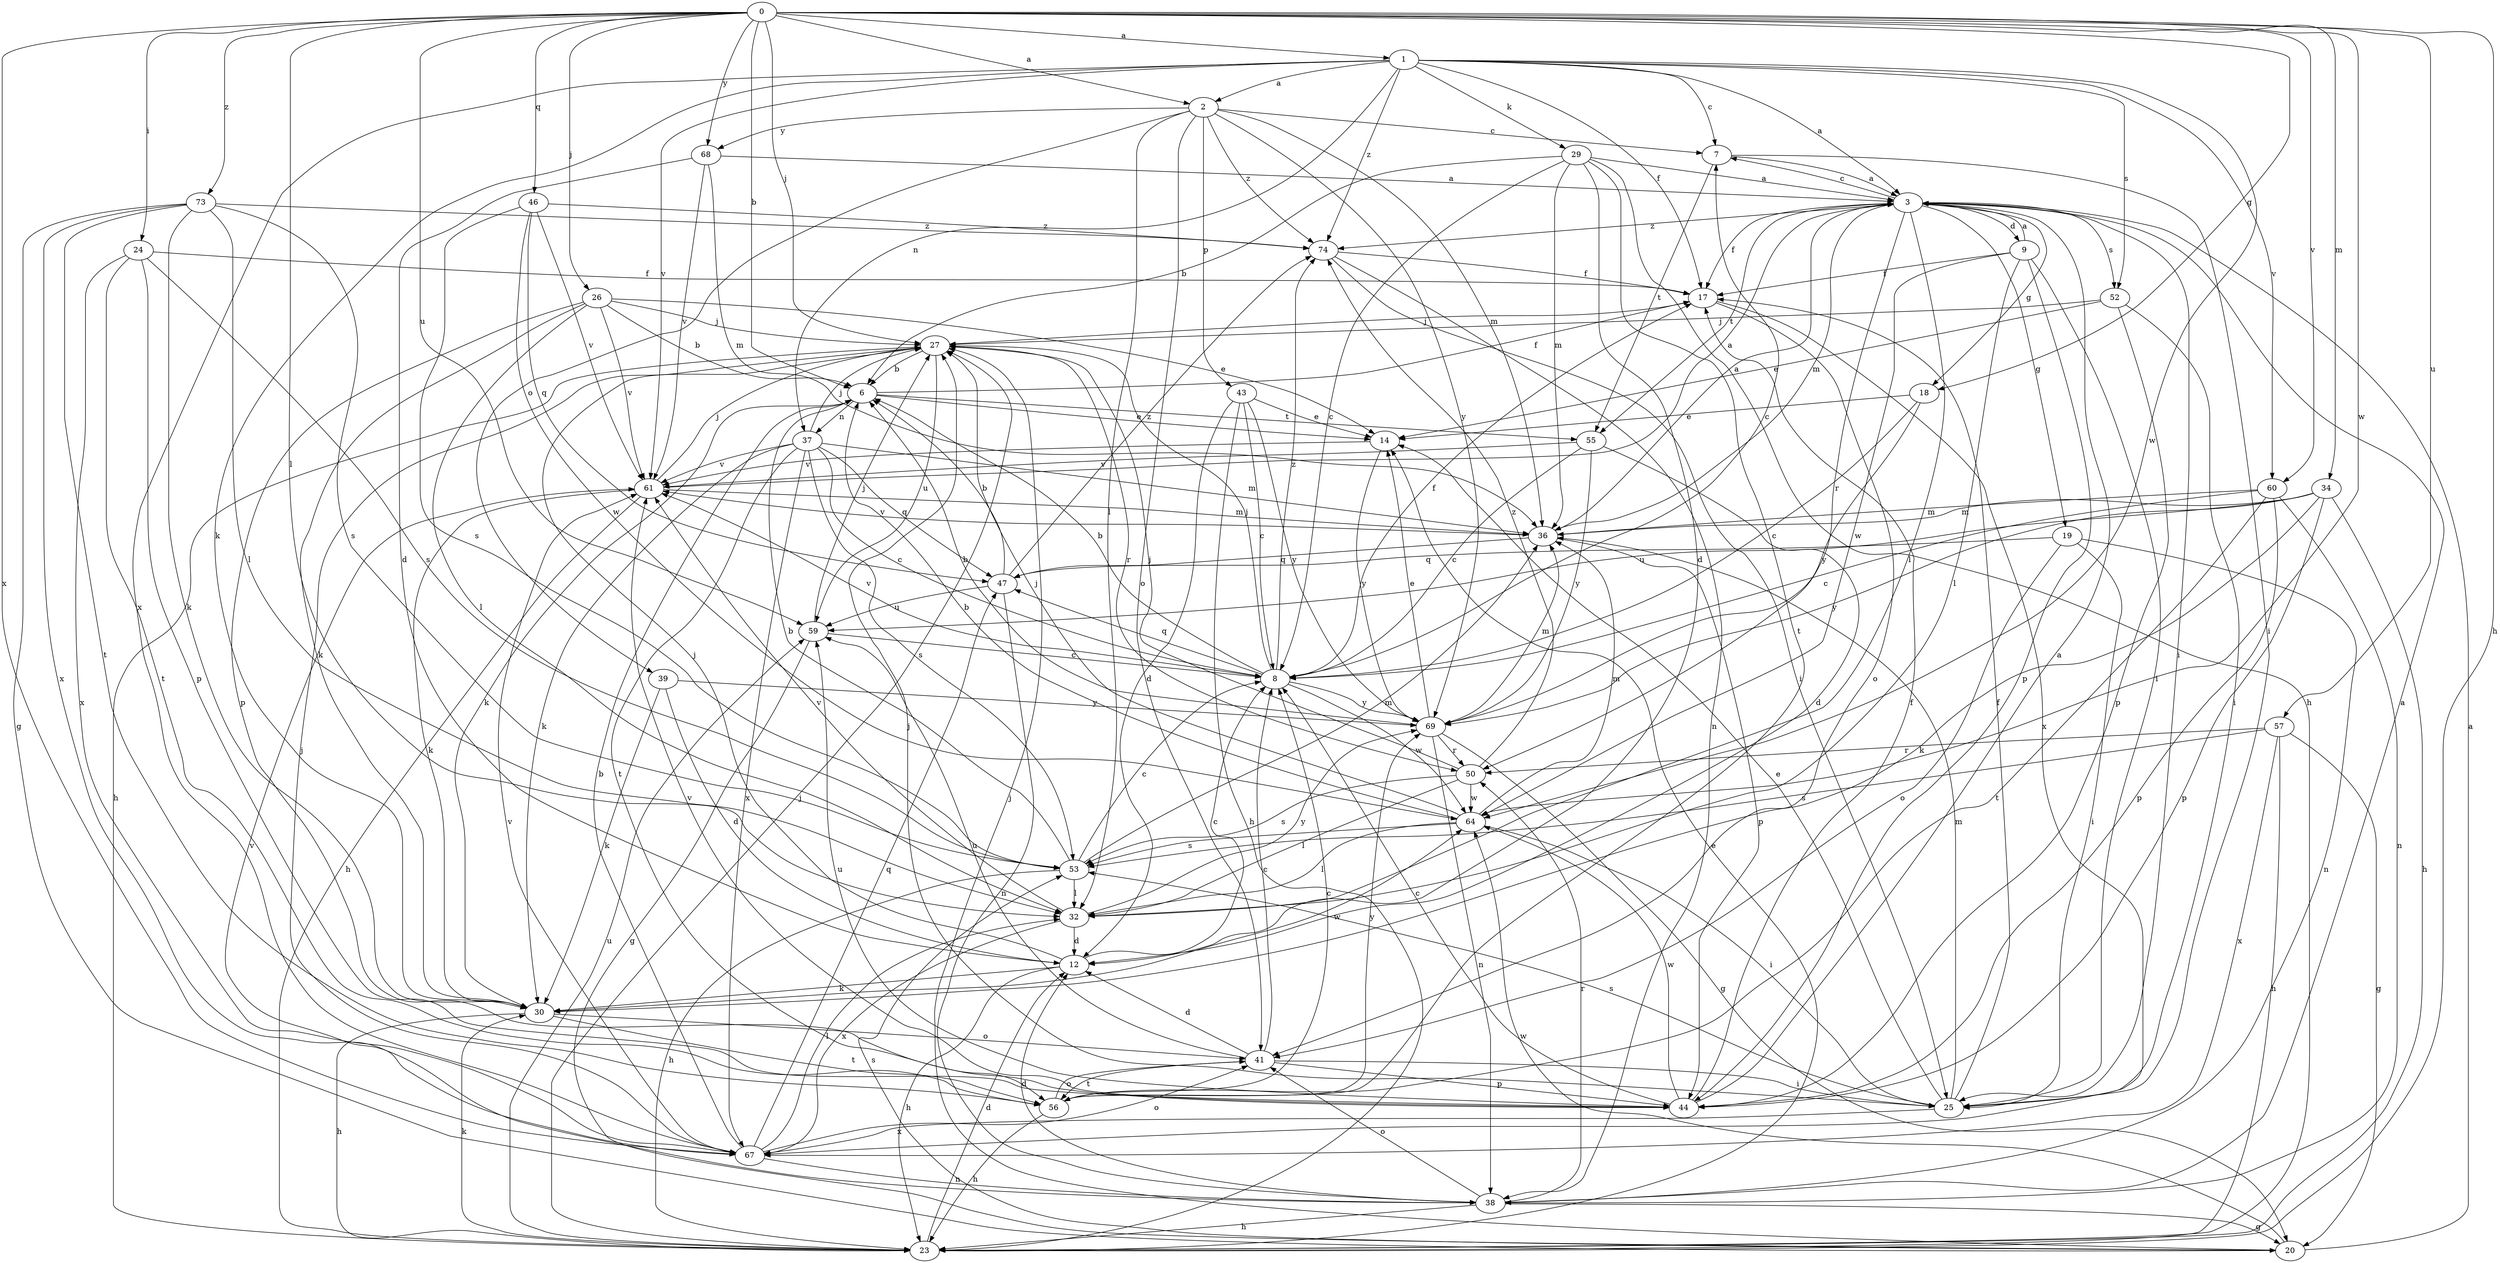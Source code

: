 strict digraph  {
0;
1;
2;
3;
6;
7;
8;
9;
12;
14;
17;
18;
19;
20;
23;
24;
25;
26;
27;
29;
30;
32;
34;
36;
37;
38;
39;
41;
43;
44;
46;
47;
50;
52;
53;
55;
56;
57;
59;
60;
61;
64;
67;
68;
69;
73;
74;
0 -> 1  [label=a];
0 -> 2  [label=a];
0 -> 6  [label=b];
0 -> 18  [label=g];
0 -> 23  [label=h];
0 -> 24  [label=i];
0 -> 26  [label=j];
0 -> 27  [label=j];
0 -> 32  [label=l];
0 -> 34  [label=m];
0 -> 46  [label=q];
0 -> 57  [label=u];
0 -> 59  [label=u];
0 -> 60  [label=v];
0 -> 64  [label=w];
0 -> 67  [label=x];
0 -> 68  [label=y];
0 -> 73  [label=z];
1 -> 2  [label=a];
1 -> 3  [label=a];
1 -> 7  [label=c];
1 -> 17  [label=f];
1 -> 29  [label=k];
1 -> 30  [label=k];
1 -> 37  [label=n];
1 -> 52  [label=s];
1 -> 60  [label=v];
1 -> 61  [label=v];
1 -> 64  [label=w];
1 -> 67  [label=x];
1 -> 74  [label=z];
2 -> 7  [label=c];
2 -> 32  [label=l];
2 -> 36  [label=m];
2 -> 39  [label=o];
2 -> 41  [label=o];
2 -> 43  [label=p];
2 -> 68  [label=y];
2 -> 69  [label=y];
2 -> 74  [label=z];
3 -> 7  [label=c];
3 -> 9  [label=d];
3 -> 17  [label=f];
3 -> 18  [label=g];
3 -> 19  [label=g];
3 -> 25  [label=i];
3 -> 32  [label=l];
3 -> 36  [label=m];
3 -> 50  [label=r];
3 -> 52  [label=s];
3 -> 55  [label=t];
3 -> 74  [label=z];
6 -> 14  [label=e];
6 -> 17  [label=f];
6 -> 30  [label=k];
6 -> 37  [label=n];
6 -> 55  [label=t];
7 -> 3  [label=a];
7 -> 25  [label=i];
7 -> 55  [label=t];
8 -> 6  [label=b];
8 -> 7  [label=c];
8 -> 17  [label=f];
8 -> 27  [label=j];
8 -> 47  [label=q];
8 -> 61  [label=v];
8 -> 64  [label=w];
8 -> 69  [label=y];
8 -> 74  [label=z];
9 -> 3  [label=a];
9 -> 17  [label=f];
9 -> 25  [label=i];
9 -> 32  [label=l];
9 -> 44  [label=p];
9 -> 64  [label=w];
12 -> 8  [label=c];
12 -> 23  [label=h];
12 -> 27  [label=j];
12 -> 30  [label=k];
14 -> 61  [label=v];
14 -> 69  [label=y];
17 -> 27  [label=j];
17 -> 41  [label=o];
17 -> 67  [label=x];
18 -> 8  [label=c];
18 -> 14  [label=e];
18 -> 69  [label=y];
19 -> 25  [label=i];
19 -> 38  [label=n];
19 -> 41  [label=o];
19 -> 47  [label=q];
20 -> 3  [label=a];
20 -> 27  [label=j];
20 -> 53  [label=s];
20 -> 64  [label=w];
23 -> 12  [label=d];
23 -> 14  [label=e];
23 -> 27  [label=j];
23 -> 30  [label=k];
23 -> 59  [label=u];
24 -> 17  [label=f];
24 -> 44  [label=p];
24 -> 53  [label=s];
24 -> 56  [label=t];
24 -> 67  [label=x];
25 -> 14  [label=e];
25 -> 17  [label=f];
25 -> 27  [label=j];
25 -> 36  [label=m];
25 -> 53  [label=s];
25 -> 67  [label=x];
26 -> 6  [label=b];
26 -> 14  [label=e];
26 -> 27  [label=j];
26 -> 30  [label=k];
26 -> 32  [label=l];
26 -> 44  [label=p];
26 -> 61  [label=v];
27 -> 6  [label=b];
27 -> 23  [label=h];
27 -> 50  [label=r];
27 -> 59  [label=u];
29 -> 3  [label=a];
29 -> 6  [label=b];
29 -> 8  [label=c];
29 -> 12  [label=d];
29 -> 23  [label=h];
29 -> 36  [label=m];
29 -> 56  [label=t];
30 -> 23  [label=h];
30 -> 41  [label=o];
30 -> 56  [label=t];
30 -> 64  [label=w];
32 -> 12  [label=d];
32 -> 61  [label=v];
32 -> 67  [label=x];
32 -> 69  [label=y];
34 -> 23  [label=h];
34 -> 30  [label=k];
34 -> 36  [label=m];
34 -> 44  [label=p];
34 -> 59  [label=u];
34 -> 69  [label=y];
36 -> 3  [label=a];
36 -> 44  [label=p];
36 -> 47  [label=q];
36 -> 61  [label=v];
37 -> 8  [label=c];
37 -> 27  [label=j];
37 -> 30  [label=k];
37 -> 36  [label=m];
37 -> 47  [label=q];
37 -> 53  [label=s];
37 -> 56  [label=t];
37 -> 61  [label=v];
37 -> 67  [label=x];
38 -> 3  [label=a];
38 -> 12  [label=d];
38 -> 20  [label=g];
38 -> 23  [label=h];
38 -> 41  [label=o];
38 -> 50  [label=r];
38 -> 61  [label=v];
39 -> 12  [label=d];
39 -> 30  [label=k];
39 -> 69  [label=y];
41 -> 8  [label=c];
41 -> 12  [label=d];
41 -> 25  [label=i];
41 -> 44  [label=p];
41 -> 56  [label=t];
41 -> 59  [label=u];
43 -> 8  [label=c];
43 -> 12  [label=d];
43 -> 14  [label=e];
43 -> 23  [label=h];
43 -> 69  [label=y];
44 -> 3  [label=a];
44 -> 8  [label=c];
44 -> 17  [label=f];
44 -> 59  [label=u];
44 -> 61  [label=v];
44 -> 64  [label=w];
46 -> 47  [label=q];
46 -> 53  [label=s];
46 -> 61  [label=v];
46 -> 64  [label=w];
46 -> 74  [label=z];
47 -> 6  [label=b];
47 -> 38  [label=n];
47 -> 59  [label=u];
47 -> 74  [label=z];
50 -> 27  [label=j];
50 -> 32  [label=l];
50 -> 53  [label=s];
50 -> 64  [label=w];
50 -> 74  [label=z];
52 -> 14  [label=e];
52 -> 25  [label=i];
52 -> 27  [label=j];
52 -> 44  [label=p];
53 -> 6  [label=b];
53 -> 8  [label=c];
53 -> 23  [label=h];
53 -> 32  [label=l];
53 -> 36  [label=m];
55 -> 8  [label=c];
55 -> 12  [label=d];
55 -> 61  [label=v];
55 -> 69  [label=y];
56 -> 8  [label=c];
56 -> 23  [label=h];
56 -> 41  [label=o];
56 -> 69  [label=y];
57 -> 20  [label=g];
57 -> 23  [label=h];
57 -> 50  [label=r];
57 -> 53  [label=s];
57 -> 67  [label=x];
59 -> 8  [label=c];
59 -> 20  [label=g];
59 -> 27  [label=j];
60 -> 8  [label=c];
60 -> 36  [label=m];
60 -> 38  [label=n];
60 -> 44  [label=p];
60 -> 56  [label=t];
61 -> 3  [label=a];
61 -> 23  [label=h];
61 -> 27  [label=j];
61 -> 30  [label=k];
61 -> 36  [label=m];
64 -> 6  [label=b];
64 -> 25  [label=i];
64 -> 27  [label=j];
64 -> 32  [label=l];
64 -> 36  [label=m];
64 -> 53  [label=s];
67 -> 6  [label=b];
67 -> 27  [label=j];
67 -> 32  [label=l];
67 -> 38  [label=n];
67 -> 41  [label=o];
67 -> 47  [label=q];
67 -> 61  [label=v];
68 -> 3  [label=a];
68 -> 12  [label=d];
68 -> 36  [label=m];
68 -> 61  [label=v];
69 -> 6  [label=b];
69 -> 14  [label=e];
69 -> 20  [label=g];
69 -> 36  [label=m];
69 -> 38  [label=n];
69 -> 50  [label=r];
73 -> 20  [label=g];
73 -> 30  [label=k];
73 -> 32  [label=l];
73 -> 53  [label=s];
73 -> 56  [label=t];
73 -> 67  [label=x];
73 -> 74  [label=z];
74 -> 17  [label=f];
74 -> 25  [label=i];
74 -> 38  [label=n];
}
